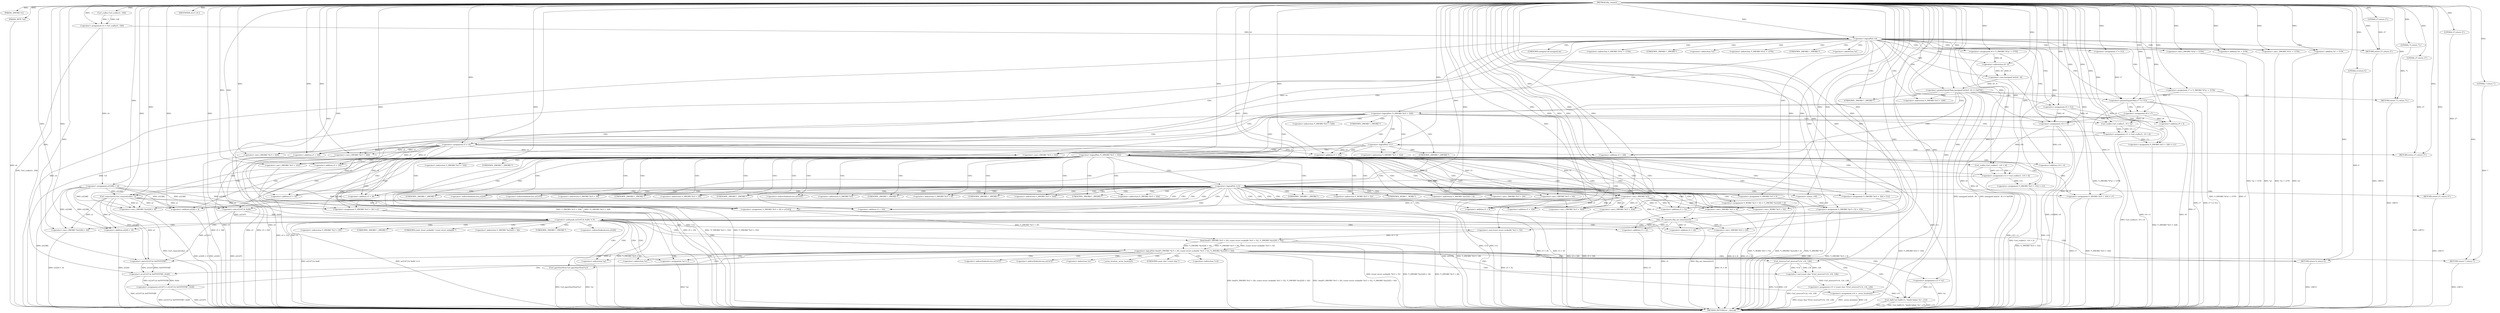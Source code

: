 digraph tftp_connect {  
"1000113" [label = "(METHOD,tftp_connect)" ]
"1000399" [label = "(METHOD_RETURN,int __fastcall)" ]
"1000114" [label = "(PARAM,_DWORD *a1)" ]
"1000115" [label = "(PARAM,_BYTE *a2)" ]
"1000129" [label = "(<operator>.assignment,v4 = Curl_ccalloc(1, 336))" ]
"1000131" [label = "(Curl_ccalloc,Curl_ccalloc(1, 336))" ]
"1000134" [label = "(<operator>.assignment,a1[188] = v4)" ]
"1000140" [label = "(<operator>.logicalNot,!v4)" ]
"1000142" [label = "(RETURN,return 27;,return 27;)" ]
"1000143" [label = "(LITERAL,27,return 27;)" ]
"1000144" [label = "(<operator>.assignment,v5 = v4)" ]
"1000147" [label = "(<operator>.assignment,v6 = *(_DWORD *)(*a1 + 1576))" ]
"1000150" [label = "(<operator>.cast,(_DWORD *)(*a1 + 1576))" ]
"1000152" [label = "(<operator>.addition,*a1 + 1576)" ]
"1000157" [label = "(IDENTIFIER,v6,if ( v6 ))" ]
"1000159" [label = "(<operator>.assignment,v7 = *(_DWORD *)(*a1 + 1576))" ]
"1000162" [label = "(<operator>.cast,(_DWORD *)(*a1 + 1576))" ]
"1000164" [label = "(<operator>.addition,*a1 + 1576)" ]
"1000169" [label = "(<operator>.greaterEqualsThan,(unsigned int)(v6 - 8) >= 0xFFB1)" ]
"1000170" [label = "(<operator>.cast,(unsigned int)(v6 - 8))" ]
"1000172" [label = "(<operator>.subtraction,v6 - 8)" ]
"1000176" [label = "(RETURN,return 71;,return 71;)" ]
"1000177" [label = "(LITERAL,71,return 71;)" ]
"1000180" [label = "(<operator>.assignment,v7 = 512)" ]
"1000183" [label = "(<operator>.assignment,v9 = 512)" ]
"1000187" [label = "(<operator>.greaterEqualsThan,v7 >= 512)" ]
"1000190" [label = "(<operator>.assignment,v9 = v7)" ]
"1000193" [label = "(<operator>.assignment,v10 = v9)" ]
"1000197" [label = "(<operator>.logicalNot,!*(_DWORD *)(v5 + 328))" ]
"1000199" [label = "(<operator>.cast,(_DWORD *)(v5 + 328))" ]
"1000201" [label = "(<operator>.addition,v5 + 328)" ]
"1000205" [label = "(<operator>.assignment,v11 = Curl_ccalloc(1, v9 + 4))" ]
"1000207" [label = "(Curl_ccalloc,Curl_ccalloc(1, v9 + 4))" ]
"1000209" [label = "(<operator>.addition,v9 + 4)" ]
"1000212" [label = "(<operator>.assignment,*(_DWORD *)(v5 + 328) = v11)" ]
"1000214" [label = "(<operator>.cast,(_DWORD *)(v5 + 328))" ]
"1000216" [label = "(<operator>.addition,v5 + 328)" ]
"1000221" [label = "(<operator>.logicalNot,!v11)" ]
"1000223" [label = "(RETURN,return 27;,return 27;)" ]
"1000224" [label = "(LITERAL,27,return 27;)" ]
"1000226" [label = "(<operator>.logicalNot,!*(_DWORD *)(v5 + 332))" ]
"1000228" [label = "(<operator>.cast,(_DWORD *)(v5 + 332))" ]
"1000230" [label = "(<operator>.addition,v5 + 332)" ]
"1000234" [label = "(<operator>.assignment,v12 = Curl_ccalloc(1, v10 + 4))" ]
"1000236" [label = "(Curl_ccalloc,Curl_ccalloc(1, v10 + 4))" ]
"1000238" [label = "(<operator>.addition,v10 + 4)" ]
"1000241" [label = "(<operator>.assignment,*(_DWORD *)(v5 + 332) = v12)" ]
"1000243" [label = "(<operator>.cast,(_DWORD *)(v5 + 332))" ]
"1000245" [label = "(<operator>.addition,v5 + 332)" ]
"1000250" [label = "(<operator>.logicalNot,!v12)" ]
"1000252" [label = "(RETURN,return 27;,return 27;)" ]
"1000253" [label = "(LITERAL,27,return 27;)" ]
"1000254" [label = "(Curl_conncontrol,Curl_conncontrol(a1, 1))" ]
"1000257" [label = "(<operator>.assignment,*(_DWORD *)(v5 + 16) = a1)" ]
"1000259" [label = "(<operator>.cast,(_DWORD *)(v5 + 16))" ]
"1000261" [label = "(<operator>.addition,v5 + 16)" ]
"1000265" [label = "(<operator>.assignment,*(_DWORD *)(v5 + 20) = a1[105])" ]
"1000267" [label = "(<operator>.cast,(_DWORD *)(v5 + 20))" ]
"1000269" [label = "(<operator>.addition,v5 + 20)" ]
"1000275" [label = "(<operator>.assignment,*(_DWORD *)v5 = 0)" ]
"1000277" [label = "(<operator>.cast,(_DWORD *)v5)" ]
"1000281" [label = "(<operator>.assignment,*(_DWORD *)(v5 + 8) = -100)" ]
"1000283" [label = "(<operator>.cast,(_DWORD *)(v5 + 8))" ]
"1000285" [label = "(<operator>.addition,v5 + 8)" ]
"1000288" [label = "(<operator>.minus,-100)" ]
"1000290" [label = "(<operator>.assignment,*(_DWORD *)(v5 + 320) = 512)" ]
"1000292" [label = "(<operator>.cast,(_DWORD *)(v5 + 320))" ]
"1000294" [label = "(<operator>.addition,v5 + 320)" ]
"1000298" [label = "(<operator>.assignment,*(_DWORD *)(v5 + 324) = v7)" ]
"1000300" [label = "(<operator>.cast,(_DWORD *)(v5 + 324))" ]
"1000302" [label = "(<operator>.addition,v5 + 324)" ]
"1000306" [label = "(<operator>.assignment,*(_WORD *)(v5 + 52) = *(_DWORD *)(a1[20] + 4))" ]
"1000308" [label = "(<operator>.cast,(_WORD *)(v5 + 52))" ]
"1000310" [label = "(<operator>.addition,v5 + 52)" ]
"1000314" [label = "(<operator>.cast,(_DWORD *)(a1[20] + 4))" ]
"1000316" [label = "(<operator>.addition,a1[20] + 4)" ]
"1000321" [label = "(tftp_set_timeouts,tftp_set_timeouts(v5))" ]
"1000324" [label = "(<operator>.notEquals,(a1[147] & 0x40) != 0)" ]
"1000325" [label = "(<operator>.and,a1[147] & 0x40)" ]
"1000333" [label = "(Curl_pgrsStartNow,Curl_pgrsStartNow(*a1))" ]
"1000336" [label = "(<operator>.assignment,*a2 = 1)" ]
"1000340" [label = "(RETURN,return 0;,return 0;)" ]
"1000341" [label = "(LITERAL,0,return 0;)" ]
"1000343" [label = "(<operator>.logicalNot,!bind(*(_DWORD *)(v5 + 20), (const struct sockaddr *)(v5 + 52), *(_DWORD *)(a1[20] + 16)))" ]
"1000344" [label = "(bind,bind(*(_DWORD *)(v5 + 20), (const struct sockaddr *)(v5 + 52), *(_DWORD *)(a1[20] + 16)))" ]
"1000346" [label = "(<operator>.cast,(_DWORD *)(v5 + 20))" ]
"1000348" [label = "(<operator>.addition,v5 + 20)" ]
"1000351" [label = "(<operator>.cast,(const struct sockaddr *)(v5 + 52))" ]
"1000353" [label = "(<operator>.addition,v5 + 52)" ]
"1000357" [label = "(<operator>.cast,(_DWORD *)(a1[20] + 16))" ]
"1000359" [label = "(<operator>.addition,a1[20] + 16)" ]
"1000365" [label = "(<operator>.assignment,a1[147] = a1[147] & 0xFFFFFFBF | 0x40)" ]
"1000369" [label = "(<operator>.or,a1[147] & 0xFFFFFFBF | 0x40)" ]
"1000370" [label = "(<operator>.and,a1[147] & 0xFFFFFFBF)" ]
"1000377" [label = "(<operator>.assignment,v13 = *a1)" ]
"1000381" [label = "(<operator>.assignment,v14 = _errno_location())" ]
"1000384" [label = "(<operator>.assignment,v15 = (const char *)Curl_strerror(*v14, v16, 128))" ]
"1000386" [label = "(<operator>.cast,(const char *)Curl_strerror(*v14, v16, 128))" ]
"1000388" [label = "(Curl_strerror,Curl_strerror(*v14, v16, 128))" ]
"1000393" [label = "(Curl_failf,Curl_failf(v13, \"bind() failed; %s\", v15))" ]
"1000397" [label = "(RETURN,return 7;,return 7;)" ]
"1000398" [label = "(LITERAL,7,return 7;)" ]
"1000149" [label = "(<operator>.indirection,*(_DWORD *)(*a1 + 1576))" ]
"1000151" [label = "(UNKNOWN,_DWORD *,_DWORD *)" ]
"1000153" [label = "(<operator>.indirection,*a1)" ]
"1000161" [label = "(<operator>.indirection,*(_DWORD *)(*a1 + 1576))" ]
"1000163" [label = "(UNKNOWN,_DWORD *,_DWORD *)" ]
"1000165" [label = "(<operator>.indirection,*a1)" ]
"1000171" [label = "(UNKNOWN,unsigned int,unsigned int)" ]
"1000198" [label = "(<operator>.indirection,*(_DWORD *)(v5 + 328))" ]
"1000200" [label = "(UNKNOWN,_DWORD *,_DWORD *)" ]
"1000213" [label = "(<operator>.indirection,*(_DWORD *)(v5 + 328))" ]
"1000215" [label = "(UNKNOWN,_DWORD *,_DWORD *)" ]
"1000227" [label = "(<operator>.indirection,*(_DWORD *)(v5 + 332))" ]
"1000229" [label = "(UNKNOWN,_DWORD *,_DWORD *)" ]
"1000242" [label = "(<operator>.indirection,*(_DWORD *)(v5 + 332))" ]
"1000244" [label = "(UNKNOWN,_DWORD *,_DWORD *)" ]
"1000258" [label = "(<operator>.indirection,*(_DWORD *)(v5 + 16))" ]
"1000260" [label = "(UNKNOWN,_DWORD *,_DWORD *)" ]
"1000266" [label = "(<operator>.indirection,*(_DWORD *)(v5 + 20))" ]
"1000268" [label = "(UNKNOWN,_DWORD *,_DWORD *)" ]
"1000272" [label = "(<operator>.indirectIndexAccess,a1[105])" ]
"1000276" [label = "(<operator>.indirection,*(_DWORD *)v5)" ]
"1000278" [label = "(UNKNOWN,_DWORD *,_DWORD *)" ]
"1000282" [label = "(<operator>.indirection,*(_DWORD *)(v5 + 8))" ]
"1000284" [label = "(UNKNOWN,_DWORD *,_DWORD *)" ]
"1000291" [label = "(<operator>.indirection,*(_DWORD *)(v5 + 320))" ]
"1000293" [label = "(UNKNOWN,_DWORD *,_DWORD *)" ]
"1000299" [label = "(<operator>.indirection,*(_DWORD *)(v5 + 324))" ]
"1000301" [label = "(UNKNOWN,_DWORD *,_DWORD *)" ]
"1000307" [label = "(<operator>.indirection,*(_WORD *)(v5 + 52))" ]
"1000309" [label = "(UNKNOWN,_WORD *,_WORD *)" ]
"1000313" [label = "(<operator>.indirection,*(_DWORD *)(a1[20] + 4))" ]
"1000315" [label = "(UNKNOWN,_DWORD *,_DWORD *)" ]
"1000317" [label = "(<operator>.indirectIndexAccess,a1[20])" ]
"1000326" [label = "(<operator>.indirectIndexAccess,a1[147])" ]
"1000334" [label = "(<operator>.indirection,*a1)" ]
"1000337" [label = "(<operator>.indirection,*a2)" ]
"1000345" [label = "(<operator>.indirection,*(_DWORD *)(v5 + 20))" ]
"1000347" [label = "(UNKNOWN,_DWORD *,_DWORD *)" ]
"1000352" [label = "(UNKNOWN,const struct sockaddr *,const struct sockaddr *)" ]
"1000356" [label = "(<operator>.indirection,*(_DWORD *)(a1[20] + 16))" ]
"1000358" [label = "(UNKNOWN,_DWORD *,_DWORD *)" ]
"1000360" [label = "(<operator>.indirectIndexAccess,a1[20])" ]
"1000366" [label = "(<operator>.indirectIndexAccess,a1[147])" ]
"1000371" [label = "(<operator>.indirectIndexAccess,a1[147])" ]
"1000379" [label = "(<operator>.indirection,*a1)" ]
"1000383" [label = "(_errno_location,_errno_location())" ]
"1000387" [label = "(UNKNOWN,const char *,const char *)" ]
"1000389" [label = "(<operator>.indirection,*v14)" ]
  "1000397" -> "1000399"  [ label = "DDG: <RET>"] 
  "1000252" -> "1000399"  [ label = "DDG: <RET>"] 
  "1000223" -> "1000399"  [ label = "DDG: <RET>"] 
  "1000142" -> "1000399"  [ label = "DDG: <RET>"] 
  "1000292" -> "1000399"  [ label = "DDG: v5 + 320"] 
  "1000162" -> "1000399"  [ label = "DDG: *a1 + 1576"] 
  "1000159" -> "1000399"  [ label = "DDG: *(_DWORD *)(*a1 + 1576)"] 
  "1000193" -> "1000399"  [ label = "DDG: v10"] 
  "1000393" -> "1000399"  [ label = "DDG: v13"] 
  "1000346" -> "1000399"  [ label = "DDG: v5 + 20"] 
  "1000388" -> "1000399"  [ label = "DDG: *v14"] 
  "1000314" -> "1000399"  [ label = "DDG: a1[20] + 4"] 
  "1000306" -> "1000399"  [ label = "DDG: *(_WORD *)(v5 + 52)"] 
  "1000321" -> "1000399"  [ label = "DDG: v5"] 
  "1000324" -> "1000399"  [ label = "DDG: a1[147] & 0x40"] 
  "1000238" -> "1000399"  [ label = "DDG: v10"] 
  "1000343" -> "1000399"  [ label = "DDG: bind(*(_DWORD *)(v5 + 20), (const struct sockaddr *)(v5 + 52), *(_DWORD *)(a1[20] + 16))"] 
  "1000351" -> "1000399"  [ label = "DDG: v5 + 52"] 
  "1000321" -> "1000399"  [ label = "DDG: tftp_set_timeouts(v5)"] 
  "1000267" -> "1000399"  [ label = "DDG: v5 + 20"] 
  "1000336" -> "1000399"  [ label = "DDG: *a2"] 
  "1000212" -> "1000399"  [ label = "DDG: *(_DWORD *)(v5 + 328)"] 
  "1000344" -> "1000399"  [ label = "DDG: (const struct sockaddr *)(v5 + 52)"] 
  "1000257" -> "1000399"  [ label = "DDG: *(_DWORD *)(v5 + 16)"] 
  "1000245" -> "1000399"  [ label = "DDG: v5"] 
  "1000333" -> "1000399"  [ label = "DDG: *a1"] 
  "1000228" -> "1000399"  [ label = "DDG: v5 + 332"] 
  "1000306" -> "1000399"  [ label = "DDG: *(_DWORD *)(a1[20] + 4)"] 
  "1000216" -> "1000399"  [ label = "DDG: v5"] 
  "1000393" -> "1000399"  [ label = "DDG: Curl_failf(v13, \"bind() failed; %s\", v15)"] 
  "1000365" -> "1000399"  [ label = "DDG: a1[147] & 0xFFFFFFBF | 0x40"] 
  "1000221" -> "1000399"  [ label = "DDG: !v11"] 
  "1000150" -> "1000399"  [ label = "DDG: *a1 + 1576"] 
  "1000344" -> "1000399"  [ label = "DDG: *(_DWORD *)(a1[20] + 16)"] 
  "1000381" -> "1000399"  [ label = "DDG: v14"] 
  "1000265" -> "1000399"  [ label = "DDG: a1[105]"] 
  "1000388" -> "1000399"  [ label = "DDG: v16"] 
  "1000369" -> "1000399"  [ label = "DDG: a1[147] & 0xFFFFFFBF"] 
  "1000265" -> "1000399"  [ label = "DDG: *(_DWORD *)(v5 + 20)"] 
  "1000226" -> "1000399"  [ label = "DDG: !*(_DWORD *)(v5 + 332)"] 
  "1000300" -> "1000399"  [ label = "DDG: v5 + 324"] 
  "1000250" -> "1000399"  [ label = "DDG: !v12"] 
  "1000226" -> "1000399"  [ label = "DDG: *(_DWORD *)(v5 + 332)"] 
  "1000152" -> "1000399"  [ label = "DDG: *a1"] 
  "1000147" -> "1000399"  [ label = "DDG: *(_DWORD *)(*a1 + 1576)"] 
  "1000344" -> "1000399"  [ label = "DDG: *(_DWORD *)(v5 + 20)"] 
  "1000147" -> "1000399"  [ label = "DDG: v6"] 
  "1000308" -> "1000399"  [ label = "DDG: v5 + 52"] 
  "1000234" -> "1000399"  [ label = "DDG: Curl_ccalloc(1, v10 + 4)"] 
  "1000281" -> "1000399"  [ label = "DDG: *(_DWORD *)(v5 + 8)"] 
  "1000115" -> "1000399"  [ label = "DDG: a2"] 
  "1000205" -> "1000399"  [ label = "DDG: Curl_ccalloc(1, v9 + 4)"] 
  "1000357" -> "1000399"  [ label = "DDG: a1[20] + 16"] 
  "1000221" -> "1000399"  [ label = "DDG: v11"] 
  "1000281" -> "1000399"  [ label = "DDG: -100"] 
  "1000129" -> "1000399"  [ label = "DDG: Curl_ccalloc(1, 336)"] 
  "1000259" -> "1000399"  [ label = "DDG: v5 + 16"] 
  "1000377" -> "1000399"  [ label = "DDG: *a1"] 
  "1000343" -> "1000399"  [ label = "DDG: !bind(*(_DWORD *)(v5 + 20), (const struct sockaddr *)(v5 + 52), *(_DWORD *)(a1[20] + 16))"] 
  "1000169" -> "1000399"  [ label = "DDG: (unsigned int)(v6 - 8)"] 
  "1000290" -> "1000399"  [ label = "DDG: *(_DWORD *)(v5 + 320)"] 
  "1000365" -> "1000399"  [ label = "DDG: a1[147]"] 
  "1000197" -> "1000399"  [ label = "DDG: *(_DWORD *)(v5 + 328)"] 
  "1000316" -> "1000399"  [ label = "DDG: a1[20]"] 
  "1000207" -> "1000399"  [ label = "DDG: v9 + 4"] 
  "1000187" -> "1000399"  [ label = "DDG: v7"] 
  "1000386" -> "1000399"  [ label = "DDG: Curl_strerror(*v14, v16, 128)"] 
  "1000134" -> "1000399"  [ label = "DDG: a1[188]"] 
  "1000140" -> "1000399"  [ label = "DDG: v4"] 
  "1000190" -> "1000399"  [ label = "DDG: v7"] 
  "1000199" -> "1000399"  [ label = "DDG: v5 + 328"] 
  "1000187" -> "1000399"  [ label = "DDG: v7 >= 512"] 
  "1000241" -> "1000399"  [ label = "DDG: *(_DWORD *)(v5 + 332)"] 
  "1000393" -> "1000399"  [ label = "DDG: v15"] 
  "1000298" -> "1000399"  [ label = "DDG: *(_DWORD *)(v5 + 324)"] 
  "1000169" -> "1000399"  [ label = "DDG: (unsigned int)(v6 - 8) >= 0xFFB1"] 
  "1000353" -> "1000399"  [ label = "DDG: v5"] 
  "1000140" -> "1000399"  [ label = "DDG: !v4"] 
  "1000257" -> "1000399"  [ label = "DDG: a1"] 
  "1000144" -> "1000399"  [ label = "DDG: v5"] 
  "1000214" -> "1000399"  [ label = "DDG: v5 + 328"] 
  "1000381" -> "1000399"  [ label = "DDG: _errno_location()"] 
  "1000209" -> "1000399"  [ label = "DDG: v9"] 
  "1000236" -> "1000399"  [ label = "DDG: v10 + 4"] 
  "1000298" -> "1000399"  [ label = "DDG: v7"] 
  "1000172" -> "1000399"  [ label = "DDG: v6"] 
  "1000159" -> "1000399"  [ label = "DDG: v7"] 
  "1000254" -> "1000399"  [ label = "DDG: Curl_conncontrol(a1, 1)"] 
  "1000193" -> "1000399"  [ label = "DDG: v9"] 
  "1000325" -> "1000399"  [ label = "DDG: a1[147]"] 
  "1000275" -> "1000399"  [ label = "DDG: *(_DWORD *)v5"] 
  "1000170" -> "1000399"  [ label = "DDG: v6 - 8"] 
  "1000197" -> "1000399"  [ label = "DDG: !*(_DWORD *)(v5 + 328)"] 
  "1000324" -> "1000399"  [ label = "DDG: (a1[147] & 0x40) != 0"] 
  "1000243" -> "1000399"  [ label = "DDG: v5 + 332"] 
  "1000144" -> "1000399"  [ label = "DDG: v4"] 
  "1000384" -> "1000399"  [ label = "DDG: (const char *)Curl_strerror(*v14, v16, 128)"] 
  "1000164" -> "1000399"  [ label = "DDG: *a1"] 
  "1000283" -> "1000399"  [ label = "DDG: v5 + 8"] 
  "1000250" -> "1000399"  [ label = "DDG: v12"] 
  "1000333" -> "1000399"  [ label = "DDG: Curl_pgrsStartNow(*a1)"] 
  "1000359" -> "1000399"  [ label = "DDG: a1[20]"] 
  "1000340" -> "1000399"  [ label = "DDG: <RET>"] 
  "1000176" -> "1000399"  [ label = "DDG: <RET>"] 
  "1000113" -> "1000114"  [ label = "DDG: "] 
  "1000113" -> "1000115"  [ label = "DDG: "] 
  "1000131" -> "1000129"  [ label = "DDG: 1"] 
  "1000131" -> "1000129"  [ label = "DDG: 336"] 
  "1000113" -> "1000129"  [ label = "DDG: "] 
  "1000113" -> "1000131"  [ label = "DDG: "] 
  "1000129" -> "1000134"  [ label = "DDG: v4"] 
  "1000113" -> "1000134"  [ label = "DDG: "] 
  "1000113" -> "1000140"  [ label = "DDG: "] 
  "1000129" -> "1000140"  [ label = "DDG: v4"] 
  "1000143" -> "1000142"  [ label = "DDG: 27"] 
  "1000113" -> "1000142"  [ label = "DDG: "] 
  "1000113" -> "1000143"  [ label = "DDG: "] 
  "1000140" -> "1000144"  [ label = "DDG: v4"] 
  "1000113" -> "1000144"  [ label = "DDG: "] 
  "1000113" -> "1000147"  [ label = "DDG: "] 
  "1000113" -> "1000150"  [ label = "DDG: "] 
  "1000113" -> "1000152"  [ label = "DDG: "] 
  "1000113" -> "1000157"  [ label = "DDG: "] 
  "1000113" -> "1000159"  [ label = "DDG: "] 
  "1000113" -> "1000162"  [ label = "DDG: "] 
  "1000113" -> "1000164"  [ label = "DDG: "] 
  "1000170" -> "1000169"  [ label = "DDG: v6 - 8"] 
  "1000172" -> "1000170"  [ label = "DDG: v6"] 
  "1000172" -> "1000170"  [ label = "DDG: 8"] 
  "1000147" -> "1000172"  [ label = "DDG: v6"] 
  "1000113" -> "1000172"  [ label = "DDG: "] 
  "1000113" -> "1000169"  [ label = "DDG: "] 
  "1000177" -> "1000176"  [ label = "DDG: 71"] 
  "1000113" -> "1000176"  [ label = "DDG: "] 
  "1000113" -> "1000177"  [ label = "DDG: "] 
  "1000113" -> "1000180"  [ label = "DDG: "] 
  "1000113" -> "1000183"  [ label = "DDG: "] 
  "1000180" -> "1000187"  [ label = "DDG: v7"] 
  "1000159" -> "1000187"  [ label = "DDG: v7"] 
  "1000113" -> "1000187"  [ label = "DDG: "] 
  "1000187" -> "1000190"  [ label = "DDG: v7"] 
  "1000113" -> "1000190"  [ label = "DDG: "] 
  "1000190" -> "1000193"  [ label = "DDG: v9"] 
  "1000183" -> "1000193"  [ label = "DDG: v9"] 
  "1000113" -> "1000193"  [ label = "DDG: "] 
  "1000144" -> "1000199"  [ label = "DDG: v5"] 
  "1000113" -> "1000199"  [ label = "DDG: "] 
  "1000144" -> "1000201"  [ label = "DDG: v5"] 
  "1000113" -> "1000201"  [ label = "DDG: "] 
  "1000207" -> "1000205"  [ label = "DDG: 1"] 
  "1000207" -> "1000205"  [ label = "DDG: v9 + 4"] 
  "1000113" -> "1000205"  [ label = "DDG: "] 
  "1000113" -> "1000207"  [ label = "DDG: "] 
  "1000190" -> "1000207"  [ label = "DDG: v9"] 
  "1000183" -> "1000207"  [ label = "DDG: v9"] 
  "1000113" -> "1000209"  [ label = "DDG: "] 
  "1000190" -> "1000209"  [ label = "DDG: v9"] 
  "1000183" -> "1000209"  [ label = "DDG: v9"] 
  "1000205" -> "1000212"  [ label = "DDG: v11"] 
  "1000113" -> "1000212"  [ label = "DDG: "] 
  "1000113" -> "1000214"  [ label = "DDG: "] 
  "1000144" -> "1000214"  [ label = "DDG: v5"] 
  "1000113" -> "1000216"  [ label = "DDG: "] 
  "1000144" -> "1000216"  [ label = "DDG: v5"] 
  "1000113" -> "1000221"  [ label = "DDG: "] 
  "1000205" -> "1000221"  [ label = "DDG: v11"] 
  "1000224" -> "1000223"  [ label = "DDG: 27"] 
  "1000113" -> "1000223"  [ label = "DDG: "] 
  "1000113" -> "1000224"  [ label = "DDG: "] 
  "1000113" -> "1000228"  [ label = "DDG: "] 
  "1000144" -> "1000228"  [ label = "DDG: v5"] 
  "1000113" -> "1000230"  [ label = "DDG: "] 
  "1000144" -> "1000230"  [ label = "DDG: v5"] 
  "1000236" -> "1000234"  [ label = "DDG: 1"] 
  "1000236" -> "1000234"  [ label = "DDG: v10 + 4"] 
  "1000113" -> "1000234"  [ label = "DDG: "] 
  "1000113" -> "1000236"  [ label = "DDG: "] 
  "1000193" -> "1000236"  [ label = "DDG: v10"] 
  "1000193" -> "1000238"  [ label = "DDG: v10"] 
  "1000113" -> "1000238"  [ label = "DDG: "] 
  "1000234" -> "1000241"  [ label = "DDG: v12"] 
  "1000113" -> "1000241"  [ label = "DDG: "] 
  "1000113" -> "1000243"  [ label = "DDG: "] 
  "1000144" -> "1000243"  [ label = "DDG: v5"] 
  "1000113" -> "1000245"  [ label = "DDG: "] 
  "1000144" -> "1000245"  [ label = "DDG: v5"] 
  "1000113" -> "1000250"  [ label = "DDG: "] 
  "1000234" -> "1000250"  [ label = "DDG: v12"] 
  "1000253" -> "1000252"  [ label = "DDG: 27"] 
  "1000113" -> "1000252"  [ label = "DDG: "] 
  "1000113" -> "1000253"  [ label = "DDG: "] 
  "1000134" -> "1000254"  [ label = "DDG: a1[188]"] 
  "1000113" -> "1000254"  [ label = "DDG: "] 
  "1000254" -> "1000257"  [ label = "DDG: a1"] 
  "1000134" -> "1000257"  [ label = "DDG: a1[188]"] 
  "1000113" -> "1000257"  [ label = "DDG: "] 
  "1000113" -> "1000259"  [ label = "DDG: "] 
  "1000144" -> "1000259"  [ label = "DDG: v5"] 
  "1000113" -> "1000261"  [ label = "DDG: "] 
  "1000144" -> "1000261"  [ label = "DDG: v5"] 
  "1000254" -> "1000265"  [ label = "DDG: a1"] 
  "1000134" -> "1000265"  [ label = "DDG: a1[188]"] 
  "1000113" -> "1000265"  [ label = "DDG: "] 
  "1000113" -> "1000267"  [ label = "DDG: "] 
  "1000144" -> "1000267"  [ label = "DDG: v5"] 
  "1000113" -> "1000269"  [ label = "DDG: "] 
  "1000144" -> "1000269"  [ label = "DDG: v5"] 
  "1000113" -> "1000275"  [ label = "DDG: "] 
  "1000113" -> "1000277"  [ label = "DDG: "] 
  "1000144" -> "1000277"  [ label = "DDG: v5"] 
  "1000288" -> "1000281"  [ label = "DDG: 100"] 
  "1000277" -> "1000283"  [ label = "DDG: v5"] 
  "1000113" -> "1000283"  [ label = "DDG: "] 
  "1000277" -> "1000285"  [ label = "DDG: v5"] 
  "1000113" -> "1000285"  [ label = "DDG: "] 
  "1000113" -> "1000288"  [ label = "DDG: "] 
  "1000113" -> "1000290"  [ label = "DDG: "] 
  "1000113" -> "1000292"  [ label = "DDG: "] 
  "1000277" -> "1000292"  [ label = "DDG: v5"] 
  "1000113" -> "1000294"  [ label = "DDG: "] 
  "1000277" -> "1000294"  [ label = "DDG: v5"] 
  "1000187" -> "1000298"  [ label = "DDG: v7"] 
  "1000113" -> "1000298"  [ label = "DDG: "] 
  "1000113" -> "1000300"  [ label = "DDG: "] 
  "1000277" -> "1000300"  [ label = "DDG: v5"] 
  "1000113" -> "1000302"  [ label = "DDG: "] 
  "1000277" -> "1000302"  [ label = "DDG: v5"] 
  "1000113" -> "1000308"  [ label = "DDG: "] 
  "1000277" -> "1000308"  [ label = "DDG: v5"] 
  "1000113" -> "1000310"  [ label = "DDG: "] 
  "1000277" -> "1000310"  [ label = "DDG: v5"] 
  "1000254" -> "1000314"  [ label = "DDG: a1"] 
  "1000134" -> "1000314"  [ label = "DDG: a1[188]"] 
  "1000113" -> "1000314"  [ label = "DDG: "] 
  "1000254" -> "1000316"  [ label = "DDG: a1"] 
  "1000134" -> "1000316"  [ label = "DDG: a1[188]"] 
  "1000113" -> "1000316"  [ label = "DDG: "] 
  "1000113" -> "1000321"  [ label = "DDG: "] 
  "1000277" -> "1000321"  [ label = "DDG: v5"] 
  "1000325" -> "1000324"  [ label = "DDG: a1[147]"] 
  "1000325" -> "1000324"  [ label = "DDG: 0x40"] 
  "1000254" -> "1000325"  [ label = "DDG: a1"] 
  "1000134" -> "1000325"  [ label = "DDG: a1[188]"] 
  "1000113" -> "1000325"  [ label = "DDG: "] 
  "1000113" -> "1000324"  [ label = "DDG: "] 
  "1000113" -> "1000336"  [ label = "DDG: "] 
  "1000341" -> "1000340"  [ label = "DDG: 0"] 
  "1000113" -> "1000340"  [ label = "DDG: "] 
  "1000113" -> "1000341"  [ label = "DDG: "] 
  "1000344" -> "1000343"  [ label = "DDG: *(_DWORD *)(v5 + 20)"] 
  "1000344" -> "1000343"  [ label = "DDG: (const struct sockaddr *)(v5 + 52)"] 
  "1000344" -> "1000343"  [ label = "DDG: *(_DWORD *)(a1[20] + 16)"] 
  "1000265" -> "1000344"  [ label = "DDG: *(_DWORD *)(v5 + 20)"] 
  "1000321" -> "1000346"  [ label = "DDG: v5"] 
  "1000113" -> "1000346"  [ label = "DDG: "] 
  "1000321" -> "1000348"  [ label = "DDG: v5"] 
  "1000113" -> "1000348"  [ label = "DDG: "] 
  "1000351" -> "1000344"  [ label = "DDG: v5 + 52"] 
  "1000113" -> "1000351"  [ label = "DDG: "] 
  "1000321" -> "1000351"  [ label = "DDG: v5"] 
  "1000113" -> "1000353"  [ label = "DDG: "] 
  "1000321" -> "1000353"  [ label = "DDG: v5"] 
  "1000254" -> "1000357"  [ label = "DDG: a1"] 
  "1000134" -> "1000357"  [ label = "DDG: a1[188]"] 
  "1000113" -> "1000357"  [ label = "DDG: "] 
  "1000254" -> "1000359"  [ label = "DDG: a1"] 
  "1000134" -> "1000359"  [ label = "DDG: a1[188]"] 
  "1000113" -> "1000359"  [ label = "DDG: "] 
  "1000369" -> "1000365"  [ label = "DDG: a1[147] & 0xFFFFFFBF"] 
  "1000369" -> "1000365"  [ label = "DDG: 0x40"] 
  "1000370" -> "1000369"  [ label = "DDG: a1[147]"] 
  "1000370" -> "1000369"  [ label = "DDG: 0xFFFFFFBF"] 
  "1000325" -> "1000370"  [ label = "DDG: a1[147]"] 
  "1000254" -> "1000370"  [ label = "DDG: a1"] 
  "1000134" -> "1000370"  [ label = "DDG: a1[188]"] 
  "1000113" -> "1000370"  [ label = "DDG: "] 
  "1000113" -> "1000369"  [ label = "DDG: "] 
  "1000113" -> "1000377"  [ label = "DDG: "] 
  "1000113" -> "1000381"  [ label = "DDG: "] 
  "1000386" -> "1000384"  [ label = "DDG: Curl_strerror(*v14, v16, 128)"] 
  "1000113" -> "1000384"  [ label = "DDG: "] 
  "1000388" -> "1000386"  [ label = "DDG: *v14"] 
  "1000388" -> "1000386"  [ label = "DDG: v16"] 
  "1000388" -> "1000386"  [ label = "DDG: 128"] 
  "1000113" -> "1000388"  [ label = "DDG: "] 
  "1000377" -> "1000393"  [ label = "DDG: v13"] 
  "1000113" -> "1000393"  [ label = "DDG: "] 
  "1000384" -> "1000393"  [ label = "DDG: v15"] 
  "1000398" -> "1000397"  [ label = "DDG: 7"] 
  "1000113" -> "1000397"  [ label = "DDG: "] 
  "1000113" -> "1000398"  [ label = "DDG: "] 
  "1000140" -> "1000144"  [ label = "CDG: "] 
  "1000140" -> "1000142"  [ label = "CDG: "] 
  "1000140" -> "1000153"  [ label = "CDG: "] 
  "1000140" -> "1000152"  [ label = "CDG: "] 
  "1000140" -> "1000151"  [ label = "CDG: "] 
  "1000140" -> "1000150"  [ label = "CDG: "] 
  "1000140" -> "1000149"  [ label = "CDG: "] 
  "1000140" -> "1000147"  [ label = "CDG: "] 
  "1000140" -> "1000159"  [ label = "CDG: "] 
  "1000140" -> "1000172"  [ label = "CDG: "] 
  "1000140" -> "1000171"  [ label = "CDG: "] 
  "1000140" -> "1000170"  [ label = "CDG: "] 
  "1000140" -> "1000169"  [ label = "CDG: "] 
  "1000140" -> "1000165"  [ label = "CDG: "] 
  "1000140" -> "1000164"  [ label = "CDG: "] 
  "1000140" -> "1000163"  [ label = "CDG: "] 
  "1000140" -> "1000162"  [ label = "CDG: "] 
  "1000140" -> "1000161"  [ label = "CDG: "] 
  "1000140" -> "1000187"  [ label = "CDG: "] 
  "1000140" -> "1000183"  [ label = "CDG: "] 
  "1000140" -> "1000180"  [ label = "CDG: "] 
  "1000140" -> "1000201"  [ label = "CDG: "] 
  "1000140" -> "1000200"  [ label = "CDG: "] 
  "1000140" -> "1000199"  [ label = "CDG: "] 
  "1000140" -> "1000198"  [ label = "CDG: "] 
  "1000140" -> "1000197"  [ label = "CDG: "] 
  "1000140" -> "1000193"  [ label = "CDG: "] 
  "1000169" -> "1000176"  [ label = "CDG: "] 
  "1000169" -> "1000187"  [ label = "CDG: "] 
  "1000169" -> "1000183"  [ label = "CDG: "] 
  "1000169" -> "1000201"  [ label = "CDG: "] 
  "1000169" -> "1000200"  [ label = "CDG: "] 
  "1000169" -> "1000199"  [ label = "CDG: "] 
  "1000169" -> "1000198"  [ label = "CDG: "] 
  "1000169" -> "1000197"  [ label = "CDG: "] 
  "1000169" -> "1000193"  [ label = "CDG: "] 
  "1000187" -> "1000190"  [ label = "CDG: "] 
  "1000197" -> "1000207"  [ label = "CDG: "] 
  "1000197" -> "1000205"  [ label = "CDG: "] 
  "1000197" -> "1000221"  [ label = "CDG: "] 
  "1000197" -> "1000216"  [ label = "CDG: "] 
  "1000197" -> "1000215"  [ label = "CDG: "] 
  "1000197" -> "1000214"  [ label = "CDG: "] 
  "1000197" -> "1000213"  [ label = "CDG: "] 
  "1000197" -> "1000212"  [ label = "CDG: "] 
  "1000197" -> "1000209"  [ label = "CDG: "] 
  "1000197" -> "1000230"  [ label = "CDG: "] 
  "1000197" -> "1000229"  [ label = "CDG: "] 
  "1000197" -> "1000228"  [ label = "CDG: "] 
  "1000197" -> "1000227"  [ label = "CDG: "] 
  "1000197" -> "1000226"  [ label = "CDG: "] 
  "1000221" -> "1000223"  [ label = "CDG: "] 
  "1000221" -> "1000230"  [ label = "CDG: "] 
  "1000221" -> "1000229"  [ label = "CDG: "] 
  "1000221" -> "1000228"  [ label = "CDG: "] 
  "1000221" -> "1000227"  [ label = "CDG: "] 
  "1000221" -> "1000226"  [ label = "CDG: "] 
  "1000226" -> "1000238"  [ label = "CDG: "] 
  "1000226" -> "1000236"  [ label = "CDG: "] 
  "1000226" -> "1000234"  [ label = "CDG: "] 
  "1000226" -> "1000254"  [ label = "CDG: "] 
  "1000226" -> "1000250"  [ label = "CDG: "] 
  "1000226" -> "1000245"  [ label = "CDG: "] 
  "1000226" -> "1000244"  [ label = "CDG: "] 
  "1000226" -> "1000243"  [ label = "CDG: "] 
  "1000226" -> "1000242"  [ label = "CDG: "] 
  "1000226" -> "1000241"  [ label = "CDG: "] 
  "1000226" -> "1000272"  [ label = "CDG: "] 
  "1000226" -> "1000269"  [ label = "CDG: "] 
  "1000226" -> "1000268"  [ label = "CDG: "] 
  "1000226" -> "1000267"  [ label = "CDG: "] 
  "1000226" -> "1000266"  [ label = "CDG: "] 
  "1000226" -> "1000265"  [ label = "CDG: "] 
  "1000226" -> "1000261"  [ label = "CDG: "] 
  "1000226" -> "1000260"  [ label = "CDG: "] 
  "1000226" -> "1000259"  [ label = "CDG: "] 
  "1000226" -> "1000258"  [ label = "CDG: "] 
  "1000226" -> "1000257"  [ label = "CDG: "] 
  "1000226" -> "1000288"  [ label = "CDG: "] 
  "1000226" -> "1000285"  [ label = "CDG: "] 
  "1000226" -> "1000284"  [ label = "CDG: "] 
  "1000226" -> "1000283"  [ label = "CDG: "] 
  "1000226" -> "1000282"  [ label = "CDG: "] 
  "1000226" -> "1000281"  [ label = "CDG: "] 
  "1000226" -> "1000278"  [ label = "CDG: "] 
  "1000226" -> "1000277"  [ label = "CDG: "] 
  "1000226" -> "1000276"  [ label = "CDG: "] 
  "1000226" -> "1000275"  [ label = "CDG: "] 
  "1000226" -> "1000302"  [ label = "CDG: "] 
  "1000226" -> "1000301"  [ label = "CDG: "] 
  "1000226" -> "1000300"  [ label = "CDG: "] 
  "1000226" -> "1000299"  [ label = "CDG: "] 
  "1000226" -> "1000298"  [ label = "CDG: "] 
  "1000226" -> "1000294"  [ label = "CDG: "] 
  "1000226" -> "1000293"  [ label = "CDG: "] 
  "1000226" -> "1000292"  [ label = "CDG: "] 
  "1000226" -> "1000291"  [ label = "CDG: "] 
  "1000226" -> "1000290"  [ label = "CDG: "] 
  "1000226" -> "1000317"  [ label = "CDG: "] 
  "1000226" -> "1000316"  [ label = "CDG: "] 
  "1000226" -> "1000315"  [ label = "CDG: "] 
  "1000226" -> "1000314"  [ label = "CDG: "] 
  "1000226" -> "1000313"  [ label = "CDG: "] 
  "1000226" -> "1000310"  [ label = "CDG: "] 
  "1000226" -> "1000309"  [ label = "CDG: "] 
  "1000226" -> "1000308"  [ label = "CDG: "] 
  "1000226" -> "1000307"  [ label = "CDG: "] 
  "1000226" -> "1000306"  [ label = "CDG: "] 
  "1000226" -> "1000326"  [ label = "CDG: "] 
  "1000226" -> "1000325"  [ label = "CDG: "] 
  "1000226" -> "1000324"  [ label = "CDG: "] 
  "1000226" -> "1000321"  [ label = "CDG: "] 
  "1000250" -> "1000254"  [ label = "CDG: "] 
  "1000250" -> "1000252"  [ label = "CDG: "] 
  "1000250" -> "1000272"  [ label = "CDG: "] 
  "1000250" -> "1000269"  [ label = "CDG: "] 
  "1000250" -> "1000268"  [ label = "CDG: "] 
  "1000250" -> "1000267"  [ label = "CDG: "] 
  "1000250" -> "1000266"  [ label = "CDG: "] 
  "1000250" -> "1000265"  [ label = "CDG: "] 
  "1000250" -> "1000261"  [ label = "CDG: "] 
  "1000250" -> "1000260"  [ label = "CDG: "] 
  "1000250" -> "1000259"  [ label = "CDG: "] 
  "1000250" -> "1000258"  [ label = "CDG: "] 
  "1000250" -> "1000257"  [ label = "CDG: "] 
  "1000250" -> "1000288"  [ label = "CDG: "] 
  "1000250" -> "1000285"  [ label = "CDG: "] 
  "1000250" -> "1000284"  [ label = "CDG: "] 
  "1000250" -> "1000283"  [ label = "CDG: "] 
  "1000250" -> "1000282"  [ label = "CDG: "] 
  "1000250" -> "1000281"  [ label = "CDG: "] 
  "1000250" -> "1000278"  [ label = "CDG: "] 
  "1000250" -> "1000277"  [ label = "CDG: "] 
  "1000250" -> "1000276"  [ label = "CDG: "] 
  "1000250" -> "1000275"  [ label = "CDG: "] 
  "1000250" -> "1000302"  [ label = "CDG: "] 
  "1000250" -> "1000301"  [ label = "CDG: "] 
  "1000250" -> "1000300"  [ label = "CDG: "] 
  "1000250" -> "1000299"  [ label = "CDG: "] 
  "1000250" -> "1000298"  [ label = "CDG: "] 
  "1000250" -> "1000294"  [ label = "CDG: "] 
  "1000250" -> "1000293"  [ label = "CDG: "] 
  "1000250" -> "1000292"  [ label = "CDG: "] 
  "1000250" -> "1000291"  [ label = "CDG: "] 
  "1000250" -> "1000290"  [ label = "CDG: "] 
  "1000250" -> "1000317"  [ label = "CDG: "] 
  "1000250" -> "1000316"  [ label = "CDG: "] 
  "1000250" -> "1000315"  [ label = "CDG: "] 
  "1000250" -> "1000314"  [ label = "CDG: "] 
  "1000250" -> "1000313"  [ label = "CDG: "] 
  "1000250" -> "1000310"  [ label = "CDG: "] 
  "1000250" -> "1000309"  [ label = "CDG: "] 
  "1000250" -> "1000308"  [ label = "CDG: "] 
  "1000250" -> "1000307"  [ label = "CDG: "] 
  "1000250" -> "1000306"  [ label = "CDG: "] 
  "1000250" -> "1000326"  [ label = "CDG: "] 
  "1000250" -> "1000325"  [ label = "CDG: "] 
  "1000250" -> "1000324"  [ label = "CDG: "] 
  "1000250" -> "1000321"  [ label = "CDG: "] 
  "1000324" -> "1000336"  [ label = "CDG: "] 
  "1000324" -> "1000334"  [ label = "CDG: "] 
  "1000324" -> "1000333"  [ label = "CDG: "] 
  "1000324" -> "1000352"  [ label = "CDG: "] 
  "1000324" -> "1000351"  [ label = "CDG: "] 
  "1000324" -> "1000348"  [ label = "CDG: "] 
  "1000324" -> "1000347"  [ label = "CDG: "] 
  "1000324" -> "1000346"  [ label = "CDG: "] 
  "1000324" -> "1000345"  [ label = "CDG: "] 
  "1000324" -> "1000344"  [ label = "CDG: "] 
  "1000324" -> "1000343"  [ label = "CDG: "] 
  "1000324" -> "1000340"  [ label = "CDG: "] 
  "1000324" -> "1000337"  [ label = "CDG: "] 
  "1000324" -> "1000360"  [ label = "CDG: "] 
  "1000324" -> "1000359"  [ label = "CDG: "] 
  "1000324" -> "1000358"  [ label = "CDG: "] 
  "1000324" -> "1000357"  [ label = "CDG: "] 
  "1000324" -> "1000356"  [ label = "CDG: "] 
  "1000324" -> "1000353"  [ label = "CDG: "] 
  "1000343" -> "1000336"  [ label = "CDG: "] 
  "1000343" -> "1000334"  [ label = "CDG: "] 
  "1000343" -> "1000333"  [ label = "CDG: "] 
  "1000343" -> "1000340"  [ label = "CDG: "] 
  "1000343" -> "1000337"  [ label = "CDG: "] 
  "1000343" -> "1000366"  [ label = "CDG: "] 
  "1000343" -> "1000365"  [ label = "CDG: "] 
  "1000343" -> "1000384"  [ label = "CDG: "] 
  "1000343" -> "1000383"  [ label = "CDG: "] 
  "1000343" -> "1000381"  [ label = "CDG: "] 
  "1000343" -> "1000379"  [ label = "CDG: "] 
  "1000343" -> "1000377"  [ label = "CDG: "] 
  "1000343" -> "1000371"  [ label = "CDG: "] 
  "1000343" -> "1000370"  [ label = "CDG: "] 
  "1000343" -> "1000369"  [ label = "CDG: "] 
  "1000343" -> "1000397"  [ label = "CDG: "] 
  "1000343" -> "1000393"  [ label = "CDG: "] 
  "1000343" -> "1000389"  [ label = "CDG: "] 
  "1000343" -> "1000388"  [ label = "CDG: "] 
  "1000343" -> "1000387"  [ label = "CDG: "] 
  "1000343" -> "1000386"  [ label = "CDG: "] 
}
